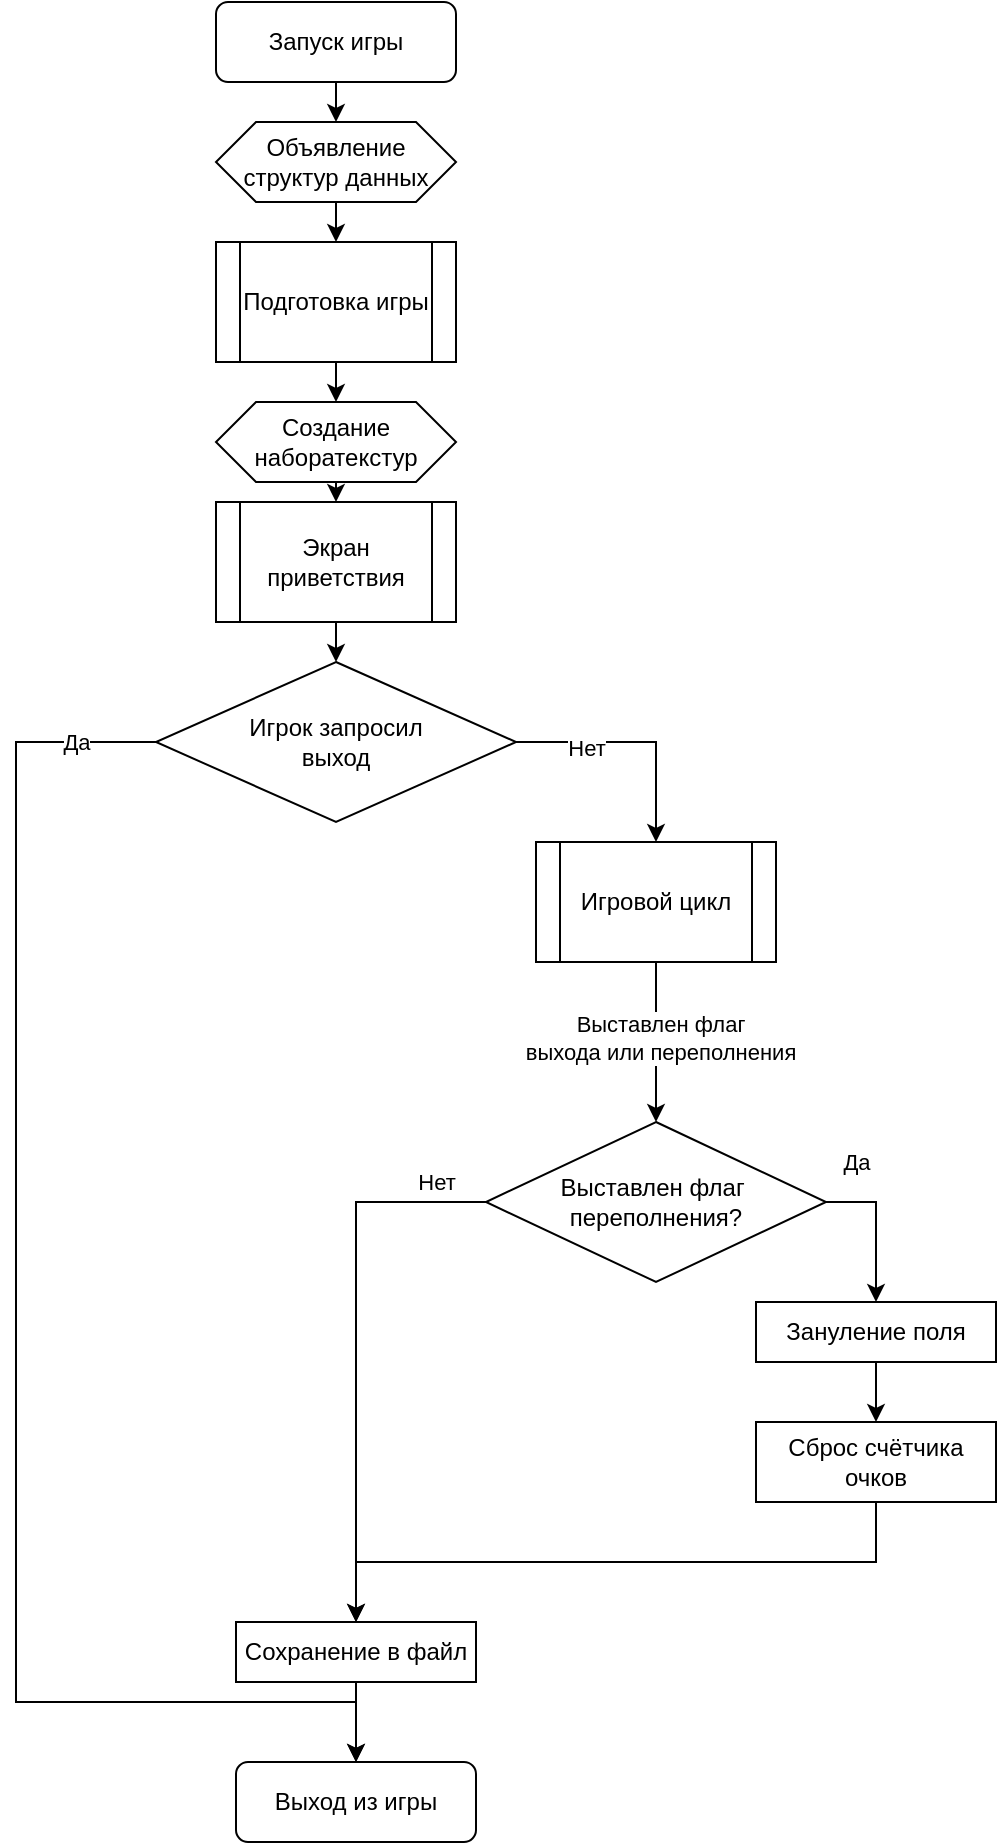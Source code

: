<mxfile version="24.4.13" type="device">
  <diagram name="Page-1" id="8AExiW12i_gnfEKdbFFz">
    <mxGraphModel dx="1434" dy="881" grid="1" gridSize="10" guides="1" tooltips="1" connect="1" arrows="1" fold="1" page="1" pageScale="1" pageWidth="850" pageHeight="1100" math="0" shadow="0">
      <root>
        <mxCell id="0" />
        <mxCell id="1" parent="0" />
        <mxCell id="C6CtMf7c4fnf4AZ9hv4f-7" style="edgeStyle=orthogonalEdgeStyle;rounded=0;orthogonalLoop=1;jettySize=auto;html=1;exitX=0.5;exitY=1;exitDx=0;exitDy=0;entryX=0.5;entryY=0;entryDx=0;entryDy=0;" parent="1" source="C6CtMf7c4fnf4AZ9hv4f-1" edge="1">
          <mxGeometry relative="1" as="geometry">
            <mxPoint x="270" y="90" as="targetPoint" />
          </mxGeometry>
        </mxCell>
        <mxCell id="C6CtMf7c4fnf4AZ9hv4f-1" value="Запуск игры" style="rounded=1;whiteSpace=wrap;html=1;" parent="1" vertex="1">
          <mxGeometry x="210" y="30" width="120" height="40" as="geometry" />
        </mxCell>
        <mxCell id="C6CtMf7c4fnf4AZ9hv4f-2" style="edgeStyle=orthogonalEdgeStyle;rounded=0;orthogonalLoop=1;jettySize=auto;html=1;exitX=0.5;exitY=1;exitDx=0;exitDy=0;" parent="1" source="C6CtMf7c4fnf4AZ9hv4f-1" target="C6CtMf7c4fnf4AZ9hv4f-1" edge="1">
          <mxGeometry relative="1" as="geometry" />
        </mxCell>
        <mxCell id="C6CtMf7c4fnf4AZ9hv4f-8" style="edgeStyle=orthogonalEdgeStyle;rounded=0;orthogonalLoop=1;jettySize=auto;html=1;exitX=0.5;exitY=1;exitDx=0;exitDy=0;entryX=0.5;entryY=0;entryDx=0;entryDy=0;" parent="1" edge="1">
          <mxGeometry relative="1" as="geometry">
            <mxPoint x="270" y="130" as="sourcePoint" />
            <mxPoint x="270" y="150" as="targetPoint" />
          </mxGeometry>
        </mxCell>
        <mxCell id="C6CtMf7c4fnf4AZ9hv4f-12" style="edgeStyle=orthogonalEdgeStyle;rounded=0;orthogonalLoop=1;jettySize=auto;html=1;exitX=0;exitY=0.5;exitDx=0;exitDy=0;entryX=0.5;entryY=0;entryDx=0;entryDy=0;" parent="1" source="C6CtMf7c4fnf4AZ9hv4f-9" target="C6CtMf7c4fnf4AZ9hv4f-11" edge="1">
          <mxGeometry relative="1" as="geometry">
            <mxPoint x="110" y="620" as="targetPoint" />
            <Array as="points">
              <mxPoint x="110" y="400" />
              <mxPoint x="110" y="880" />
              <mxPoint x="280" y="880" />
            </Array>
          </mxGeometry>
        </mxCell>
        <mxCell id="C6CtMf7c4fnf4AZ9hv4f-13" value="Да" style="edgeLabel;html=1;align=center;verticalAlign=middle;resizable=0;points=[];" parent="C6CtMf7c4fnf4AZ9hv4f-12" vertex="1" connectable="0">
          <mxGeometry x="-0.851" y="-2" relative="1" as="geometry">
            <mxPoint x="16" y="2" as="offset" />
          </mxGeometry>
        </mxCell>
        <mxCell id="C6CtMf7c4fnf4AZ9hv4f-16" style="edgeStyle=orthogonalEdgeStyle;rounded=0;orthogonalLoop=1;jettySize=auto;html=1;exitX=1;exitY=0.5;exitDx=0;exitDy=0;entryX=0.5;entryY=0;entryDx=0;entryDy=0;" parent="1" source="C6CtMf7c4fnf4AZ9hv4f-9" target="C6CtMf7c4fnf4AZ9hv4f-64" edge="1">
          <mxGeometry relative="1" as="geometry">
            <mxPoint x="535" y="420" as="targetPoint" />
          </mxGeometry>
        </mxCell>
        <mxCell id="C6CtMf7c4fnf4AZ9hv4f-17" value="Нет" style="edgeLabel;html=1;align=center;verticalAlign=middle;resizable=0;points=[];" parent="C6CtMf7c4fnf4AZ9hv4f-16" vertex="1" connectable="0">
          <mxGeometry x="-0.415" y="-3" relative="1" as="geometry">
            <mxPoint as="offset" />
          </mxGeometry>
        </mxCell>
        <mxCell id="C6CtMf7c4fnf4AZ9hv4f-9" value="&lt;div&gt;Игрок запросил&lt;/div&gt;&lt;div&gt;выход&lt;br&gt;&lt;/div&gt;" style="rhombus;whiteSpace=wrap;html=1;" parent="1" vertex="1">
          <mxGeometry x="180" y="360" width="180" height="80" as="geometry" />
        </mxCell>
        <mxCell id="C6CtMf7c4fnf4AZ9hv4f-11" value="Выход из игры" style="rounded=1;whiteSpace=wrap;html=1;" parent="1" vertex="1">
          <mxGeometry x="220" y="910" width="120" height="40" as="geometry" />
        </mxCell>
        <mxCell id="C6CtMf7c4fnf4AZ9hv4f-18" value="&lt;div&gt;Объявление&lt;/div&gt;&lt;div&gt;структур данных&lt;br&gt;&lt;/div&gt;" style="shape=hexagon;perimeter=hexagonPerimeter2;whiteSpace=wrap;html=1;fixedSize=1;" parent="1" vertex="1">
          <mxGeometry x="210" y="90" width="120" height="40" as="geometry" />
        </mxCell>
        <mxCell id="C6CtMf7c4fnf4AZ9hv4f-25" style="edgeStyle=orthogonalEdgeStyle;rounded=0;orthogonalLoop=1;jettySize=auto;html=1;exitX=0.5;exitY=1;exitDx=0;exitDy=0;entryX=0.5;entryY=0;entryDx=0;entryDy=0;" parent="1" source="C6CtMf7c4fnf4AZ9hv4f-23" target="C6CtMf7c4fnf4AZ9hv4f-24" edge="1">
          <mxGeometry relative="1" as="geometry" />
        </mxCell>
        <mxCell id="C6CtMf7c4fnf4AZ9hv4f-23" value="Зануление поля" style="rounded=0;whiteSpace=wrap;html=1;" parent="1" vertex="1">
          <mxGeometry x="480" y="680" width="120" height="30" as="geometry" />
        </mxCell>
        <mxCell id="C6CtMf7c4fnf4AZ9hv4f-27" style="edgeStyle=orthogonalEdgeStyle;rounded=0;orthogonalLoop=1;jettySize=auto;html=1;exitX=0.5;exitY=1;exitDx=0;exitDy=0;entryX=0.5;entryY=0;entryDx=0;entryDy=0;" parent="1" source="C6CtMf7c4fnf4AZ9hv4f-24" target="C6CtMf7c4fnf4AZ9hv4f-26" edge="1">
          <mxGeometry relative="1" as="geometry" />
        </mxCell>
        <mxCell id="C6CtMf7c4fnf4AZ9hv4f-24" value="Сброс счётчика очков" style="rounded=0;whiteSpace=wrap;html=1;" parent="1" vertex="1">
          <mxGeometry x="480" y="740" width="120" height="40" as="geometry" />
        </mxCell>
        <mxCell id="C6CtMf7c4fnf4AZ9hv4f-29" style="edgeStyle=orthogonalEdgeStyle;rounded=0;orthogonalLoop=1;jettySize=auto;html=1;exitX=0.5;exitY=1;exitDx=0;exitDy=0;entryX=0.5;entryY=0;entryDx=0;entryDy=0;" parent="1" source="C6CtMf7c4fnf4AZ9hv4f-26" target="C6CtMf7c4fnf4AZ9hv4f-11" edge="1">
          <mxGeometry relative="1" as="geometry" />
        </mxCell>
        <mxCell id="C6CtMf7c4fnf4AZ9hv4f-26" value="Сохранение в файл" style="rounded=0;whiteSpace=wrap;html=1;" parent="1" vertex="1">
          <mxGeometry x="220" y="840" width="120" height="30" as="geometry" />
        </mxCell>
        <mxCell id="C6CtMf7c4fnf4AZ9hv4f-33" style="edgeStyle=orthogonalEdgeStyle;rounded=0;orthogonalLoop=1;jettySize=auto;html=1;exitX=0.5;exitY=1;exitDx=0;exitDy=0;entryX=0.5;entryY=0;entryDx=0;entryDy=0;" parent="1" target="C6CtMf7c4fnf4AZ9hv4f-9" edge="1">
          <mxGeometry relative="1" as="geometry">
            <mxPoint x="270" y="340" as="sourcePoint" />
          </mxGeometry>
        </mxCell>
        <mxCell id="C6CtMf7c4fnf4AZ9hv4f-39" style="edgeStyle=orthogonalEdgeStyle;rounded=0;orthogonalLoop=1;jettySize=auto;html=1;exitX=1;exitY=0.5;exitDx=0;exitDy=0;entryX=0.5;entryY=0;entryDx=0;entryDy=0;" parent="1" source="C6CtMf7c4fnf4AZ9hv4f-35" target="C6CtMf7c4fnf4AZ9hv4f-23" edge="1">
          <mxGeometry relative="1" as="geometry">
            <Array as="points">
              <mxPoint x="540" y="630" />
            </Array>
          </mxGeometry>
        </mxCell>
        <mxCell id="C6CtMf7c4fnf4AZ9hv4f-40" value="Да" style="edgeLabel;html=1;align=center;verticalAlign=middle;resizable=0;points=[];" parent="C6CtMf7c4fnf4AZ9hv4f-39" vertex="1" connectable="0">
          <mxGeometry x="-0.333" relative="1" as="geometry">
            <mxPoint x="-10" y="-20" as="offset" />
          </mxGeometry>
        </mxCell>
        <mxCell id="C6CtMf7c4fnf4AZ9hv4f-41" style="edgeStyle=orthogonalEdgeStyle;rounded=0;orthogonalLoop=1;jettySize=auto;html=1;entryX=0.5;entryY=0;entryDx=0;entryDy=0;exitX=0;exitY=0.5;exitDx=0;exitDy=0;" parent="1" source="C6CtMf7c4fnf4AZ9hv4f-35" target="C6CtMf7c4fnf4AZ9hv4f-26" edge="1">
          <mxGeometry relative="1" as="geometry">
            <mxPoint x="260" y="820" as="targetPoint" />
            <Array as="points">
              <mxPoint x="280" y="630" />
            </Array>
          </mxGeometry>
        </mxCell>
        <mxCell id="C6CtMf7c4fnf4AZ9hv4f-42" value="Нет" style="edgeLabel;html=1;align=center;verticalAlign=middle;resizable=0;points=[];" parent="C6CtMf7c4fnf4AZ9hv4f-41" vertex="1" connectable="0">
          <mxGeometry x="-0.877" y="-1" relative="1" as="geometry">
            <mxPoint x="-8" y="-9" as="offset" />
          </mxGeometry>
        </mxCell>
        <mxCell id="C6CtMf7c4fnf4AZ9hv4f-35" value="&lt;div&gt;Выставлен флаг&amp;nbsp;&lt;/div&gt;&lt;div&gt;переполнения?&lt;/div&gt;" style="rhombus;whiteSpace=wrap;html=1;" parent="1" vertex="1">
          <mxGeometry x="345" y="590" width="170" height="80" as="geometry" />
        </mxCell>
        <mxCell id="C6CtMf7c4fnf4AZ9hv4f-62" value="Экран приветствия" style="shape=process;whiteSpace=wrap;html=1;backgroundOutline=1;" parent="1" vertex="1">
          <mxGeometry x="210" y="280" width="120" height="60" as="geometry" />
        </mxCell>
        <mxCell id="C6CtMf7c4fnf4AZ9hv4f-65" style="edgeStyle=orthogonalEdgeStyle;rounded=0;orthogonalLoop=1;jettySize=auto;html=1;exitX=0.5;exitY=1;exitDx=0;exitDy=0;entryX=0.5;entryY=0;entryDx=0;entryDy=0;" parent="1" source="C6CtMf7c4fnf4AZ9hv4f-64" target="C6CtMf7c4fnf4AZ9hv4f-35" edge="1">
          <mxGeometry relative="1" as="geometry" />
        </mxCell>
        <mxCell id="C6CtMf7c4fnf4AZ9hv4f-66" value="&lt;div&gt;Выставлен флаг&lt;/div&gt;выхода или переполнения" style="edgeLabel;html=1;align=center;verticalAlign=middle;resizable=0;points=[];" parent="C6CtMf7c4fnf4AZ9hv4f-65" vertex="1" connectable="0">
          <mxGeometry x="-0.05" y="2" relative="1" as="geometry">
            <mxPoint as="offset" />
          </mxGeometry>
        </mxCell>
        <mxCell id="C6CtMf7c4fnf4AZ9hv4f-64" value="Игровой цикл" style="shape=process;whiteSpace=wrap;html=1;backgroundOutline=1;" parent="1" vertex="1">
          <mxGeometry x="370" y="450" width="120" height="60" as="geometry" />
        </mxCell>
        <mxCell id="3MnkeBiUxJhdWhc5dT3K-5" style="edgeStyle=orthogonalEdgeStyle;rounded=0;orthogonalLoop=1;jettySize=auto;html=1;exitX=0.5;exitY=1;exitDx=0;exitDy=0;entryX=0.5;entryY=0;entryDx=0;entryDy=0;" edge="1" parent="1" source="3MnkeBiUxJhdWhc5dT3K-1" target="3MnkeBiUxJhdWhc5dT3K-3">
          <mxGeometry relative="1" as="geometry" />
        </mxCell>
        <mxCell id="3MnkeBiUxJhdWhc5dT3K-1" value="Подготовка игры" style="shape=process;whiteSpace=wrap;html=1;backgroundOutline=1;" vertex="1" parent="1">
          <mxGeometry x="210" y="150" width="120" height="60" as="geometry" />
        </mxCell>
        <mxCell id="3MnkeBiUxJhdWhc5dT3K-4" style="edgeStyle=orthogonalEdgeStyle;rounded=0;orthogonalLoop=1;jettySize=auto;html=1;exitX=0.5;exitY=1;exitDx=0;exitDy=0;entryX=0.5;entryY=0;entryDx=0;entryDy=0;" edge="1" parent="1" source="3MnkeBiUxJhdWhc5dT3K-3" target="C6CtMf7c4fnf4AZ9hv4f-62">
          <mxGeometry relative="1" as="geometry" />
        </mxCell>
        <mxCell id="3MnkeBiUxJhdWhc5dT3K-3" value="Создание наборатекстур" style="shape=hexagon;perimeter=hexagonPerimeter2;whiteSpace=wrap;html=1;fixedSize=1;" vertex="1" parent="1">
          <mxGeometry x="210" y="230" width="120" height="40" as="geometry" />
        </mxCell>
      </root>
    </mxGraphModel>
  </diagram>
</mxfile>
